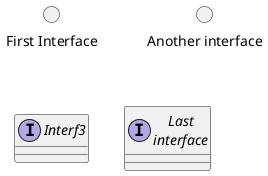 @startuml

() "First Interface"
() "Another interface" as Interf2
interface Interf3
interface "Last\ninterface" as Interf4

@enduml